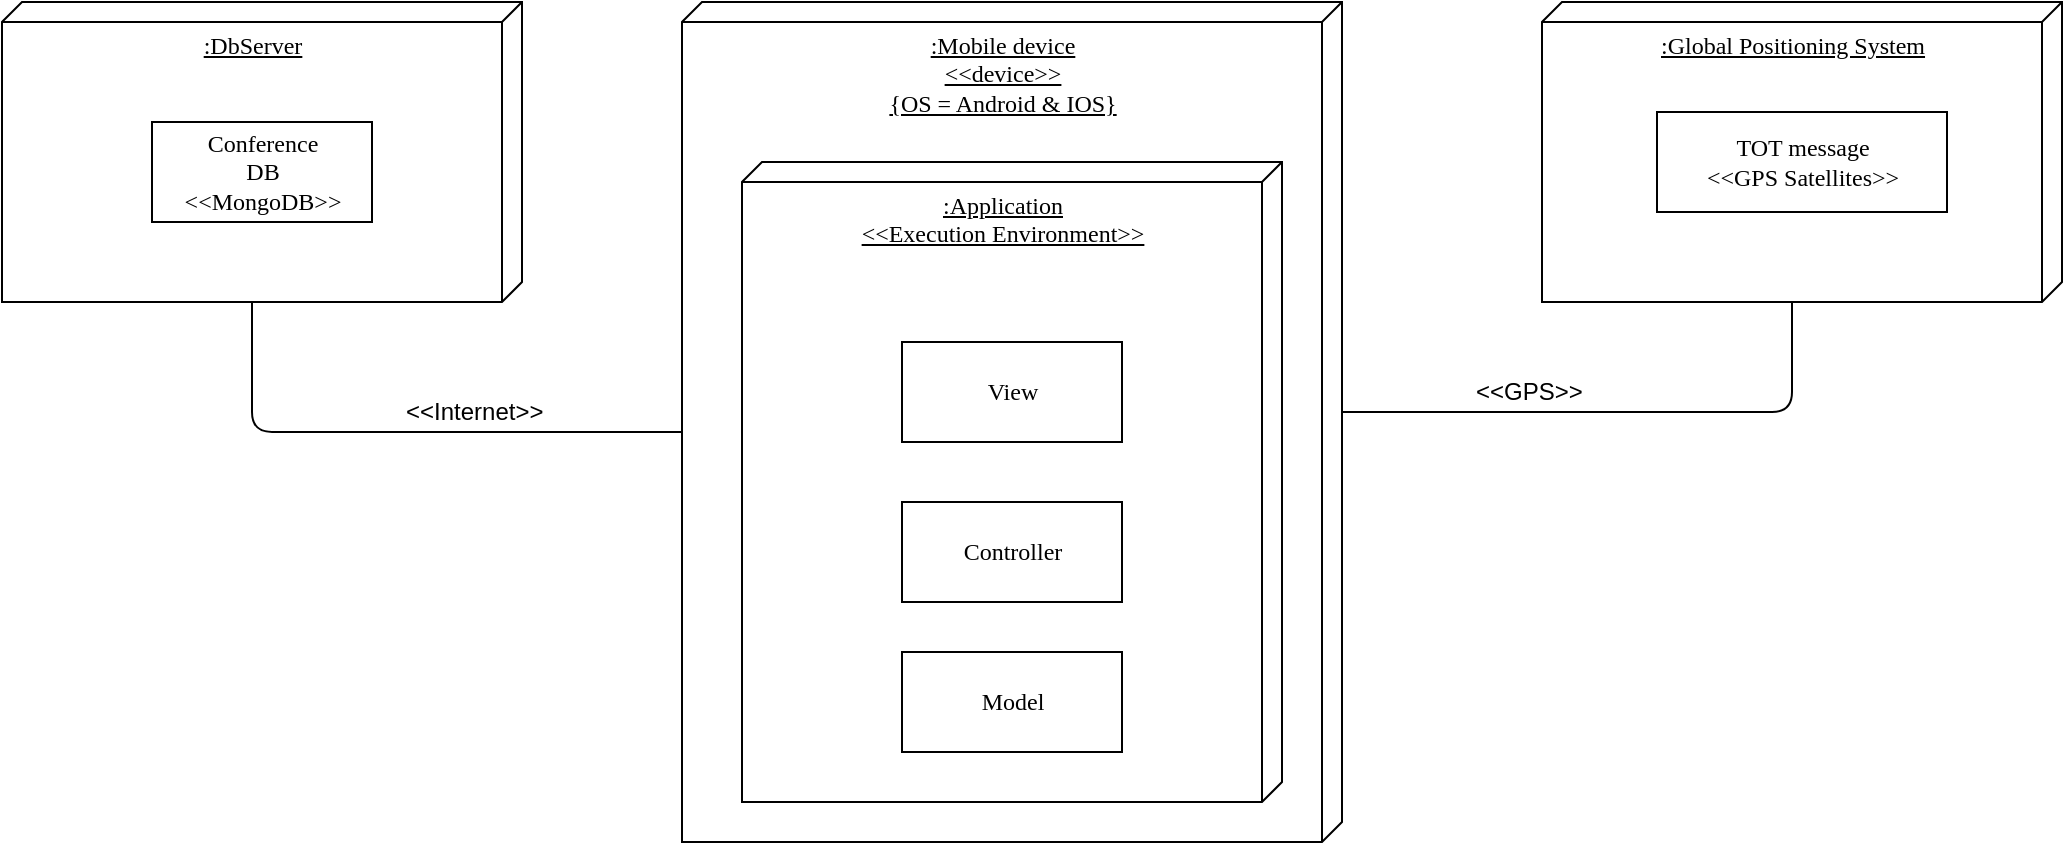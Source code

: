<mxfile version="12.3.8" type="device" pages="1"><diagram name="Page-1" id="5f0bae14-7c28-e335-631c-24af17079c00"><mxGraphModel dx="1185" dy="648" grid="1" gridSize="10" guides="1" tooltips="1" connect="1" arrows="1" fold="1" page="1" pageScale="1" pageWidth="1100" pageHeight="850" background="#ffffff" math="0" shadow="0"><root><mxCell id="0"/><mxCell id="1" parent="0"/><mxCell id="39150e848f15840c-1" value=":Mobile device&lt;br&gt;&amp;lt;&amp;lt;device&amp;gt;&amp;gt;&lt;br&gt;{OS = Android &amp;amp; IOS}" style="verticalAlign=top;align=center;spacingTop=8;spacingLeft=2;spacingRight=12;shape=cube;size=10;direction=south;fontStyle=4;html=1;rounded=0;shadow=0;comic=0;labelBackgroundColor=none;strokeWidth=1;fontFamily=Verdana;fontSize=12" parent="1" vertex="1"><mxGeometry x="340" y="100" width="330" height="420" as="geometry"/></mxCell><mxCell id="ebTBY3yTC_tI4KyziIkA-6" value=":Application&lt;br&gt;&amp;lt;&amp;lt;Execution Environment&amp;gt;&amp;gt;" style="verticalAlign=top;align=center;spacingTop=8;spacingLeft=2;spacingRight=12;shape=cube;size=10;direction=south;fontStyle=4;html=1;rounded=0;shadow=0;comic=0;labelBackgroundColor=none;strokeWidth=1;fontFamily=Verdana;fontSize=12" parent="1" vertex="1"><mxGeometry x="370" y="180" width="270" height="320" as="geometry"/></mxCell><mxCell id="39150e848f15840c-3" value=":DbServer" style="verticalAlign=top;align=center;spacingTop=8;spacingLeft=2;spacingRight=12;shape=cube;size=10;direction=south;fontStyle=4;html=1;rounded=0;shadow=0;comic=0;labelBackgroundColor=none;strokeWidth=1;fontFamily=Verdana;fontSize=12" parent="1" vertex="1"><mxGeometry y="100" width="260" height="150" as="geometry"/></mxCell><mxCell id="39150e848f15840c-4" value="View" style="html=1;rounded=0;shadow=0;comic=0;labelBackgroundColor=none;strokeWidth=1;fontFamily=Verdana;fontSize=12;align=center;" parent="1" vertex="1"><mxGeometry x="450" y="270" width="110" height="50" as="geometry"/></mxCell><mxCell id="ebTBY3yTC_tI4KyziIkA-1" value="Conference&lt;br&gt;DB&lt;br&gt;&amp;lt;&amp;lt;MongoDB&amp;gt;&amp;gt;" style="html=1;rounded=0;shadow=0;comic=0;labelBackgroundColor=none;strokeWidth=1;fontFamily=Verdana;fontSize=12;align=center;" parent="1" vertex="1"><mxGeometry x="75" y="160" width="110" height="50" as="geometry"/></mxCell><mxCell id="ebTBY3yTC_tI4KyziIkA-2" value="&amp;lt;&amp;lt;Internet&amp;gt;&amp;gt;" style="text;html=1;resizable=0;points=[];autosize=1;align=left;verticalAlign=top;spacingTop=-4;" parent="1" vertex="1"><mxGeometry x="200" y="295" width="80" height="20" as="geometry"/></mxCell><mxCell id="ebTBY3yTC_tI4KyziIkA-4" value="Controller" style="html=1;rounded=0;shadow=0;comic=0;labelBackgroundColor=none;strokeWidth=1;fontFamily=Verdana;fontSize=12;align=center;" parent="1" vertex="1"><mxGeometry x="450" y="350" width="110" height="50" as="geometry"/></mxCell><mxCell id="ebTBY3yTC_tI4KyziIkA-5" value="Model" style="html=1;rounded=0;shadow=0;comic=0;labelBackgroundColor=none;strokeWidth=1;fontFamily=Verdana;fontSize=12;align=center;" parent="1" vertex="1"><mxGeometry x="450" y="425" width="110" height="50" as="geometry"/></mxCell><mxCell id="tuCURQ9uouH-UpYctvs8-1" value=":Global Positioning System" style="verticalAlign=top;align=center;spacingTop=8;spacingLeft=2;spacingRight=12;shape=cube;size=10;direction=south;fontStyle=4;html=1;rounded=0;shadow=0;comic=0;labelBackgroundColor=none;strokeWidth=1;fontFamily=Verdana;fontSize=12" parent="1" vertex="1"><mxGeometry x="770" y="100" width="260" height="150" as="geometry"/></mxCell><mxCell id="tuCURQ9uouH-UpYctvs8-2" value="" style="endArrow=none;html=1;entryX=0;entryY=0;entryDx=150;entryDy=135;entryPerimeter=0;exitX=0;exitY=0;exitDx=215;exitDy=330;exitPerimeter=0;" parent="1" source="39150e848f15840c-1" target="39150e848f15840c-3" edge="1"><mxGeometry width="50" height="50" relative="1" as="geometry"><mxPoint x="10" y="590" as="sourcePoint"/><mxPoint x="60" y="540" as="targetPoint"/><Array as="points"><mxPoint x="125" y="315"/></Array></mxGeometry></mxCell><mxCell id="tuCURQ9uouH-UpYctvs8-3" value="" style="endArrow=none;html=1;entryX=0;entryY=0;entryDx=150;entryDy=135;entryPerimeter=0;exitX=0;exitY=0;exitDx=205;exitDy=0;exitPerimeter=0;" parent="1" source="39150e848f15840c-1" target="tuCURQ9uouH-UpYctvs8-1" edge="1"><mxGeometry width="50" height="50" relative="1" as="geometry"><mxPoint x="10" y="590" as="sourcePoint"/><mxPoint x="60" y="540" as="targetPoint"/><Array as="points"><mxPoint x="895" y="305"/></Array></mxGeometry></mxCell><mxCell id="tuCURQ9uouH-UpYctvs8-4" value="&amp;lt;&amp;lt;GPS&amp;gt;&amp;gt;" style="text;html=1;resizable=0;points=[];autosize=1;align=left;verticalAlign=top;spacingTop=-4;" parent="1" vertex="1"><mxGeometry x="735" y="285" width="70" height="20" as="geometry"/></mxCell><mxCell id="tuCURQ9uouH-UpYctvs8-7" value="TOT message&lt;br&gt;&lt;span&gt;&amp;lt;&amp;lt;GPS Satellites&amp;gt;&amp;gt;&lt;/span&gt;" style="html=1;rounded=0;shadow=0;comic=0;labelBackgroundColor=none;strokeWidth=1;fontFamily=Verdana;fontSize=12;align=center;" parent="1" vertex="1"><mxGeometry x="827.5" y="155" width="145" height="50" as="geometry"/></mxCell></root></mxGraphModel></diagram></mxfile>